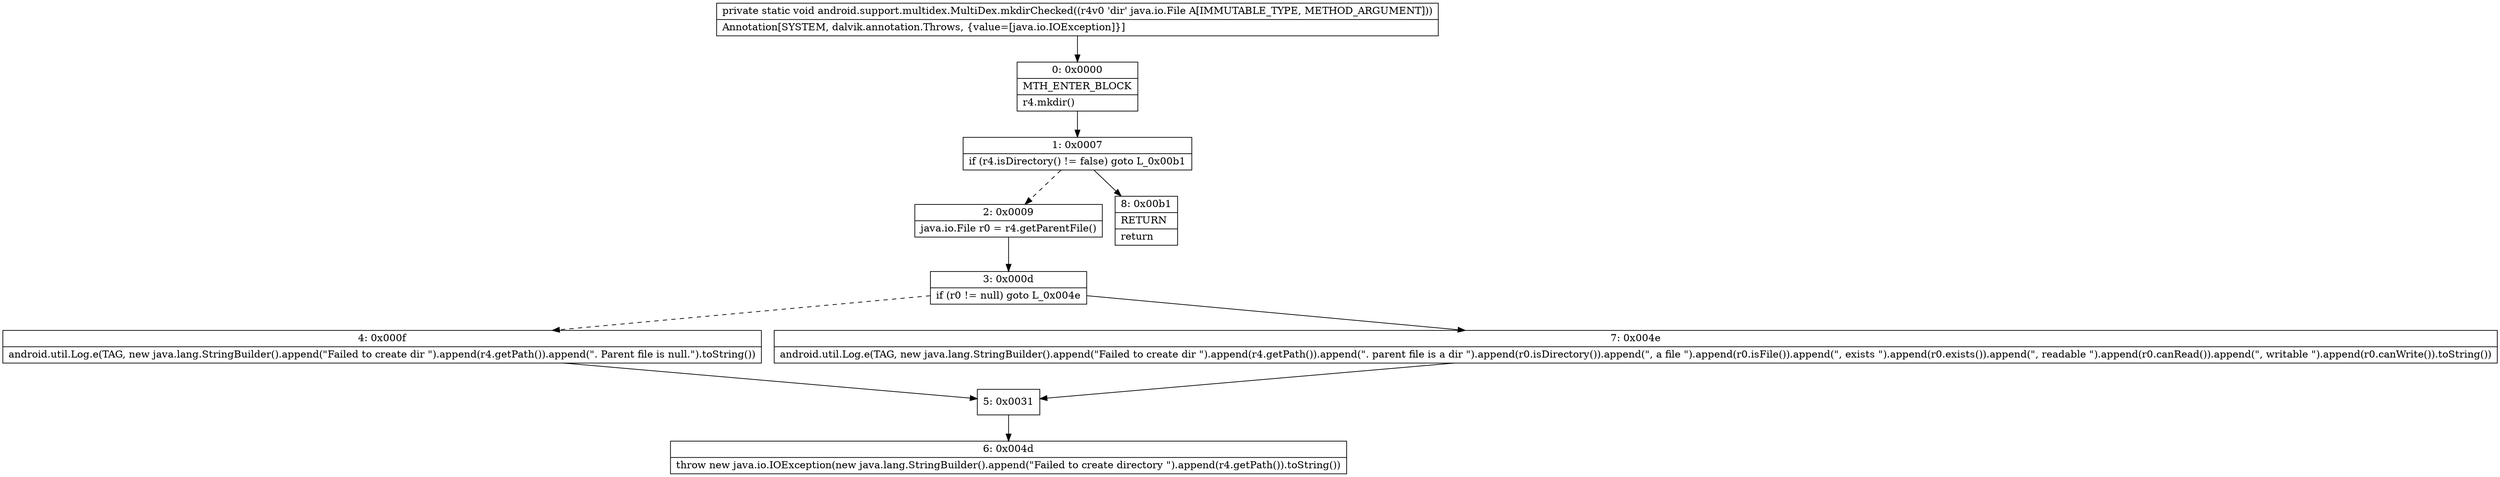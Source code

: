 digraph "CFG forandroid.support.multidex.MultiDex.mkdirChecked(Ljava\/io\/File;)V" {
Node_0 [shape=record,label="{0\:\ 0x0000|MTH_ENTER_BLOCK\l|r4.mkdir()\l}"];
Node_1 [shape=record,label="{1\:\ 0x0007|if (r4.isDirectory() != false) goto L_0x00b1\l}"];
Node_2 [shape=record,label="{2\:\ 0x0009|java.io.File r0 = r4.getParentFile()\l}"];
Node_3 [shape=record,label="{3\:\ 0x000d|if (r0 != null) goto L_0x004e\l}"];
Node_4 [shape=record,label="{4\:\ 0x000f|android.util.Log.e(TAG, new java.lang.StringBuilder().append(\"Failed to create dir \").append(r4.getPath()).append(\". Parent file is null.\").toString())\l}"];
Node_5 [shape=record,label="{5\:\ 0x0031}"];
Node_6 [shape=record,label="{6\:\ 0x004d|throw new java.io.IOException(new java.lang.StringBuilder().append(\"Failed to create directory \").append(r4.getPath()).toString())\l}"];
Node_7 [shape=record,label="{7\:\ 0x004e|android.util.Log.e(TAG, new java.lang.StringBuilder().append(\"Failed to create dir \").append(r4.getPath()).append(\". parent file is a dir \").append(r0.isDirectory()).append(\", a file \").append(r0.isFile()).append(\", exists \").append(r0.exists()).append(\", readable \").append(r0.canRead()).append(\", writable \").append(r0.canWrite()).toString())\l}"];
Node_8 [shape=record,label="{8\:\ 0x00b1|RETURN\l|return\l}"];
MethodNode[shape=record,label="{private static void android.support.multidex.MultiDex.mkdirChecked((r4v0 'dir' java.io.File A[IMMUTABLE_TYPE, METHOD_ARGUMENT]))  | Annotation[SYSTEM, dalvik.annotation.Throws, \{value=[java.io.IOException]\}]\l}"];
MethodNode -> Node_0;
Node_0 -> Node_1;
Node_1 -> Node_2[style=dashed];
Node_1 -> Node_8;
Node_2 -> Node_3;
Node_3 -> Node_4[style=dashed];
Node_3 -> Node_7;
Node_4 -> Node_5;
Node_5 -> Node_6;
Node_7 -> Node_5;
}

